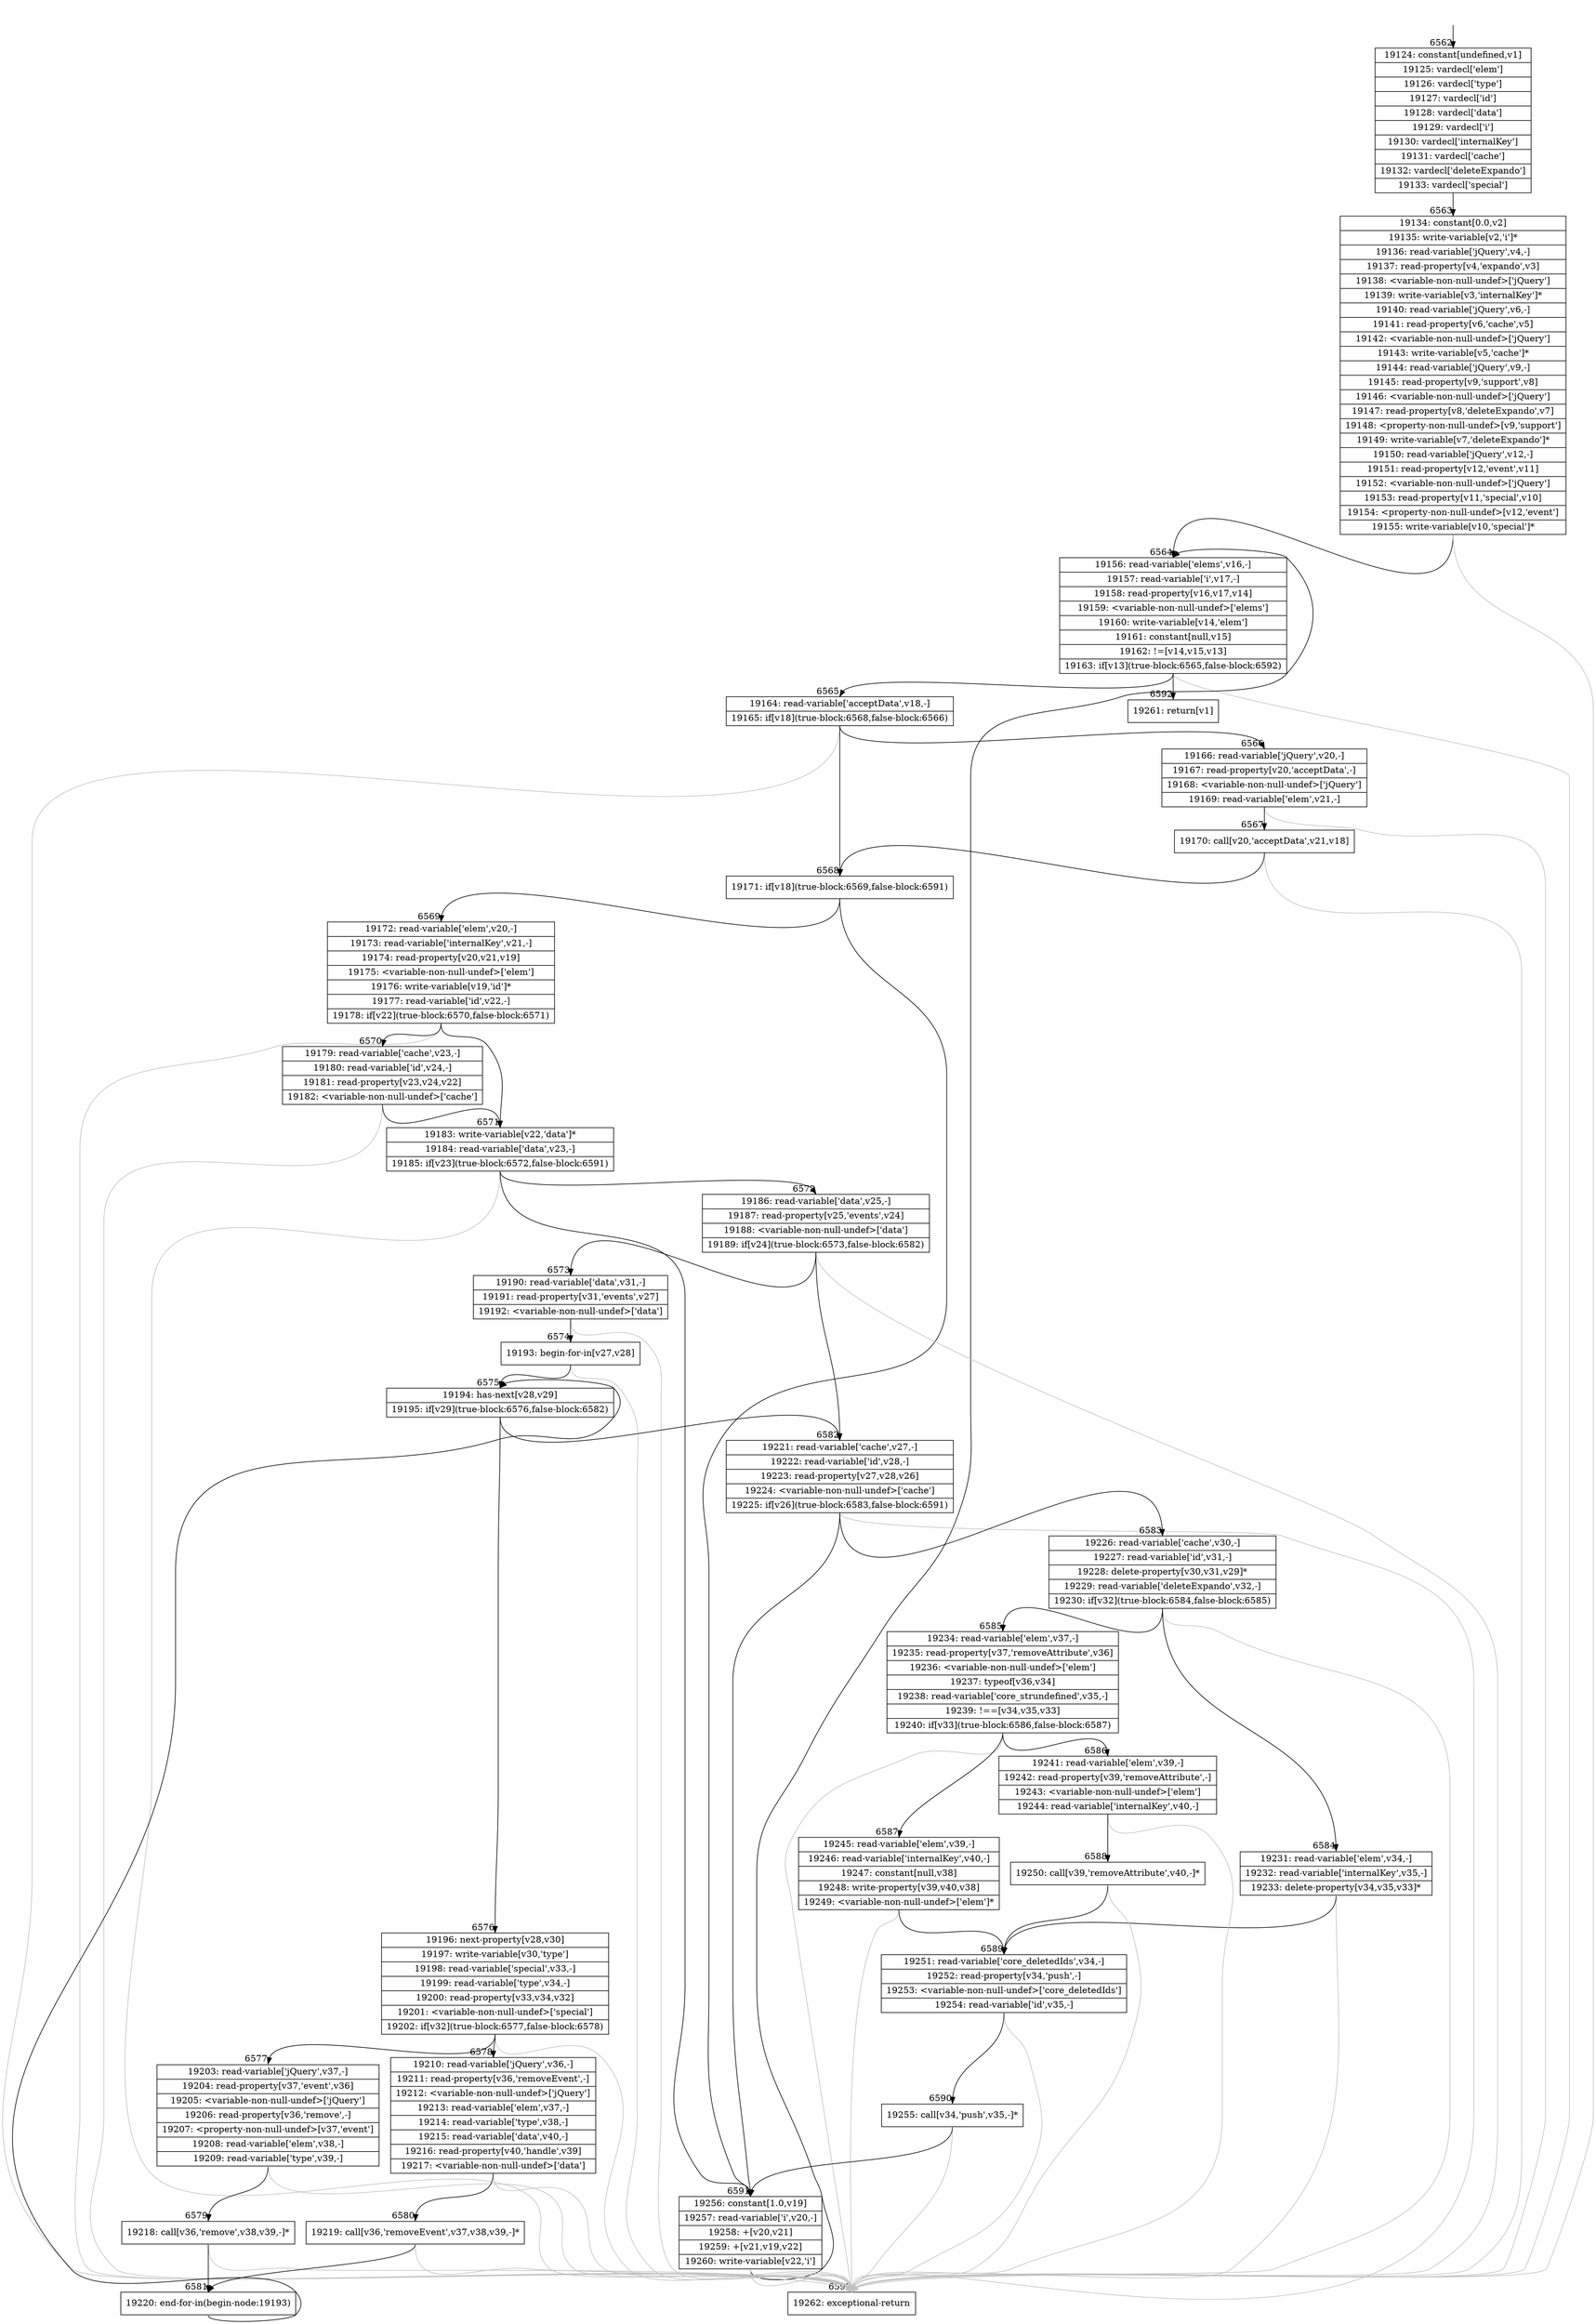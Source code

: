 digraph {
rankdir="TD"
BB_entry417[shape=none,label=""];
BB_entry417 -> BB6562 [tailport=s, headport=n, headlabel="    6562"]
BB6562 [shape=record label="{19124: constant[undefined,v1]|19125: vardecl['elem']|19126: vardecl['type']|19127: vardecl['id']|19128: vardecl['data']|19129: vardecl['i']|19130: vardecl['internalKey']|19131: vardecl['cache']|19132: vardecl['deleteExpando']|19133: vardecl['special']}" ] 
BB6562 -> BB6563 [tailport=s, headport=n, headlabel="      6563"]
BB6563 [shape=record label="{19134: constant[0.0,v2]|19135: write-variable[v2,'i']*|19136: read-variable['jQuery',v4,-]|19137: read-property[v4,'expando',v3]|19138: \<variable-non-null-undef\>['jQuery']|19139: write-variable[v3,'internalKey']*|19140: read-variable['jQuery',v6,-]|19141: read-property[v6,'cache',v5]|19142: \<variable-non-null-undef\>['jQuery']|19143: write-variable[v5,'cache']*|19144: read-variable['jQuery',v9,-]|19145: read-property[v9,'support',v8]|19146: \<variable-non-null-undef\>['jQuery']|19147: read-property[v8,'deleteExpando',v7]|19148: \<property-non-null-undef\>[v9,'support']|19149: write-variable[v7,'deleteExpando']*|19150: read-variable['jQuery',v12,-]|19151: read-property[v12,'event',v11]|19152: \<variable-non-null-undef\>['jQuery']|19153: read-property[v11,'special',v10]|19154: \<property-non-null-undef\>[v12,'event']|19155: write-variable[v10,'special']*}" ] 
BB6563 -> BB6564 [tailport=s, headport=n, headlabel="      6564"]
BB6563 -> BB6593 [tailport=s, headport=n, color=gray, headlabel="      6593"]
BB6564 [shape=record label="{19156: read-variable['elems',v16,-]|19157: read-variable['i',v17,-]|19158: read-property[v16,v17,v14]|19159: \<variable-non-null-undef\>['elems']|19160: write-variable[v14,'elem']|19161: constant[null,v15]|19162: !=[v14,v15,v13]|19163: if[v13](true-block:6565,false-block:6592)}" ] 
BB6564 -> BB6565 [tailport=s, headport=n, headlabel="      6565"]
BB6564 -> BB6592 [tailport=s, headport=n, headlabel="      6592"]
BB6564 -> BB6593 [tailport=s, headport=n, color=gray]
BB6565 [shape=record label="{19164: read-variable['acceptData',v18,-]|19165: if[v18](true-block:6568,false-block:6566)}" ] 
BB6565 -> BB6568 [tailport=s, headport=n, headlabel="      6568"]
BB6565 -> BB6566 [tailport=s, headport=n, headlabel="      6566"]
BB6565 -> BB6593 [tailport=s, headport=n, color=gray]
BB6566 [shape=record label="{19166: read-variable['jQuery',v20,-]|19167: read-property[v20,'acceptData',-]|19168: \<variable-non-null-undef\>['jQuery']|19169: read-variable['elem',v21,-]}" ] 
BB6566 -> BB6567 [tailport=s, headport=n, headlabel="      6567"]
BB6566 -> BB6593 [tailport=s, headport=n, color=gray]
BB6567 [shape=record label="{19170: call[v20,'acceptData',v21,v18]}" ] 
BB6567 -> BB6568 [tailport=s, headport=n]
BB6567 -> BB6593 [tailport=s, headport=n, color=gray]
BB6568 [shape=record label="{19171: if[v18](true-block:6569,false-block:6591)}" ] 
BB6568 -> BB6569 [tailport=s, headport=n, headlabel="      6569"]
BB6568 -> BB6591 [tailport=s, headport=n, headlabel="      6591"]
BB6569 [shape=record label="{19172: read-variable['elem',v20,-]|19173: read-variable['internalKey',v21,-]|19174: read-property[v20,v21,v19]|19175: \<variable-non-null-undef\>['elem']|19176: write-variable[v19,'id']*|19177: read-variable['id',v22,-]|19178: if[v22](true-block:6570,false-block:6571)}" ] 
BB6569 -> BB6571 [tailport=s, headport=n, headlabel="      6571"]
BB6569 -> BB6570 [tailport=s, headport=n, headlabel="      6570"]
BB6569 -> BB6593 [tailport=s, headport=n, color=gray]
BB6570 [shape=record label="{19179: read-variable['cache',v23,-]|19180: read-variable['id',v24,-]|19181: read-property[v23,v24,v22]|19182: \<variable-non-null-undef\>['cache']}" ] 
BB6570 -> BB6571 [tailport=s, headport=n]
BB6570 -> BB6593 [tailport=s, headport=n, color=gray]
BB6571 [shape=record label="{19183: write-variable[v22,'data']*|19184: read-variable['data',v23,-]|19185: if[v23](true-block:6572,false-block:6591)}" ] 
BB6571 -> BB6572 [tailport=s, headport=n, headlabel="      6572"]
BB6571 -> BB6591 [tailport=s, headport=n]
BB6571 -> BB6593 [tailport=s, headport=n, color=gray]
BB6572 [shape=record label="{19186: read-variable['data',v25,-]|19187: read-property[v25,'events',v24]|19188: \<variable-non-null-undef\>['data']|19189: if[v24](true-block:6573,false-block:6582)}" ] 
BB6572 -> BB6573 [tailport=s, headport=n, headlabel="      6573"]
BB6572 -> BB6582 [tailport=s, headport=n, headlabel="      6582"]
BB6572 -> BB6593 [tailport=s, headport=n, color=gray]
BB6573 [shape=record label="{19190: read-variable['data',v31,-]|19191: read-property[v31,'events',v27]|19192: \<variable-non-null-undef\>['data']}" ] 
BB6573 -> BB6574 [tailport=s, headport=n, headlabel="      6574"]
BB6573 -> BB6593 [tailport=s, headport=n, color=gray]
BB6574 [shape=record label="{19193: begin-for-in[v27,v28]}" ] 
BB6574 -> BB6575 [tailport=s, headport=n, headlabel="      6575"]
BB6574 -> BB6593 [tailport=s, headport=n, color=gray]
BB6575 [shape=record label="{19194: has-next[v28,v29]|19195: if[v29](true-block:6576,false-block:6582)}" ] 
BB6575 -> BB6576 [tailport=s, headport=n, headlabel="      6576"]
BB6575 -> BB6582 [tailport=s, headport=n]
BB6576 [shape=record label="{19196: next-property[v28,v30]|19197: write-variable[v30,'type']|19198: read-variable['special',v33,-]|19199: read-variable['type',v34,-]|19200: read-property[v33,v34,v32]|19201: \<variable-non-null-undef\>['special']|19202: if[v32](true-block:6577,false-block:6578)}" ] 
BB6576 -> BB6577 [tailport=s, headport=n, headlabel="      6577"]
BB6576 -> BB6578 [tailport=s, headport=n, headlabel="      6578"]
BB6576 -> BB6593 [tailport=s, headport=n, color=gray]
BB6577 [shape=record label="{19203: read-variable['jQuery',v37,-]|19204: read-property[v37,'event',v36]|19205: \<variable-non-null-undef\>['jQuery']|19206: read-property[v36,'remove',-]|19207: \<property-non-null-undef\>[v37,'event']|19208: read-variable['elem',v38,-]|19209: read-variable['type',v39,-]}" ] 
BB6577 -> BB6579 [tailport=s, headport=n, headlabel="      6579"]
BB6577 -> BB6593 [tailport=s, headport=n, color=gray]
BB6578 [shape=record label="{19210: read-variable['jQuery',v36,-]|19211: read-property[v36,'removeEvent',-]|19212: \<variable-non-null-undef\>['jQuery']|19213: read-variable['elem',v37,-]|19214: read-variable['type',v38,-]|19215: read-variable['data',v40,-]|19216: read-property[v40,'handle',v39]|19217: \<variable-non-null-undef\>['data']}" ] 
BB6578 -> BB6580 [tailport=s, headport=n, headlabel="      6580"]
BB6578 -> BB6593 [tailport=s, headport=n, color=gray]
BB6579 [shape=record label="{19218: call[v36,'remove',v38,v39,-]*}" ] 
BB6579 -> BB6581 [tailport=s, headport=n, headlabel="      6581"]
BB6579 -> BB6593 [tailport=s, headport=n, color=gray]
BB6580 [shape=record label="{19219: call[v36,'removeEvent',v37,v38,v39,-]*}" ] 
BB6580 -> BB6581 [tailport=s, headport=n]
BB6580 -> BB6593 [tailport=s, headport=n, color=gray]
BB6581 [shape=record label="{19220: end-for-in(begin-node:19193)}" ] 
BB6581 -> BB6575 [tailport=s, headport=n]
BB6582 [shape=record label="{19221: read-variable['cache',v27,-]|19222: read-variable['id',v28,-]|19223: read-property[v27,v28,v26]|19224: \<variable-non-null-undef\>['cache']|19225: if[v26](true-block:6583,false-block:6591)}" ] 
BB6582 -> BB6583 [tailport=s, headport=n, headlabel="      6583"]
BB6582 -> BB6591 [tailport=s, headport=n]
BB6582 -> BB6593 [tailport=s, headport=n, color=gray]
BB6583 [shape=record label="{19226: read-variable['cache',v30,-]|19227: read-variable['id',v31,-]|19228: delete-property[v30,v31,v29]*|19229: read-variable['deleteExpando',v32,-]|19230: if[v32](true-block:6584,false-block:6585)}" ] 
BB6583 -> BB6584 [tailport=s, headport=n, headlabel="      6584"]
BB6583 -> BB6585 [tailport=s, headport=n, headlabel="      6585"]
BB6583 -> BB6593 [tailport=s, headport=n, color=gray]
BB6584 [shape=record label="{19231: read-variable['elem',v34,-]|19232: read-variable['internalKey',v35,-]|19233: delete-property[v34,v35,v33]*}" ] 
BB6584 -> BB6589 [tailport=s, headport=n, headlabel="      6589"]
BB6584 -> BB6593 [tailport=s, headport=n, color=gray]
BB6585 [shape=record label="{19234: read-variable['elem',v37,-]|19235: read-property[v37,'removeAttribute',v36]|19236: \<variable-non-null-undef\>['elem']|19237: typeof[v36,v34]|19238: read-variable['core_strundefined',v35,-]|19239: !==[v34,v35,v33]|19240: if[v33](true-block:6586,false-block:6587)}" ] 
BB6585 -> BB6586 [tailport=s, headport=n, headlabel="      6586"]
BB6585 -> BB6587 [tailport=s, headport=n, headlabel="      6587"]
BB6585 -> BB6593 [tailport=s, headport=n, color=gray]
BB6586 [shape=record label="{19241: read-variable['elem',v39,-]|19242: read-property[v39,'removeAttribute',-]|19243: \<variable-non-null-undef\>['elem']|19244: read-variable['internalKey',v40,-]}" ] 
BB6586 -> BB6588 [tailport=s, headport=n, headlabel="      6588"]
BB6586 -> BB6593 [tailport=s, headport=n, color=gray]
BB6587 [shape=record label="{19245: read-variable['elem',v39,-]|19246: read-variable['internalKey',v40,-]|19247: constant[null,v38]|19248: write-property[v39,v40,v38]|19249: \<variable-non-null-undef\>['elem']*}" ] 
BB6587 -> BB6589 [tailport=s, headport=n]
BB6587 -> BB6593 [tailport=s, headport=n, color=gray]
BB6588 [shape=record label="{19250: call[v39,'removeAttribute',v40,-]*}" ] 
BB6588 -> BB6589 [tailport=s, headport=n]
BB6588 -> BB6593 [tailport=s, headport=n, color=gray]
BB6589 [shape=record label="{19251: read-variable['core_deletedIds',v34,-]|19252: read-property[v34,'push',-]|19253: \<variable-non-null-undef\>['core_deletedIds']|19254: read-variable['id',v35,-]}" ] 
BB6589 -> BB6590 [tailport=s, headport=n, headlabel="      6590"]
BB6589 -> BB6593 [tailport=s, headport=n, color=gray]
BB6590 [shape=record label="{19255: call[v34,'push',v35,-]*}" ] 
BB6590 -> BB6591 [tailport=s, headport=n]
BB6590 -> BB6593 [tailport=s, headport=n, color=gray]
BB6591 [shape=record label="{19256: constant[1.0,v19]|19257: read-variable['i',v20,-]|19258: +[v20,v21]|19259: +[v21,v19,v22]|19260: write-variable[v22,'i']}" ] 
BB6591 -> BB6564 [tailport=s, headport=n]
BB6591 -> BB6593 [tailport=s, headport=n, color=gray]
BB6592 [shape=record label="{19261: return[v1]}" ] 
BB6593 [shape=record label="{19262: exceptional-return}" ] 
}
